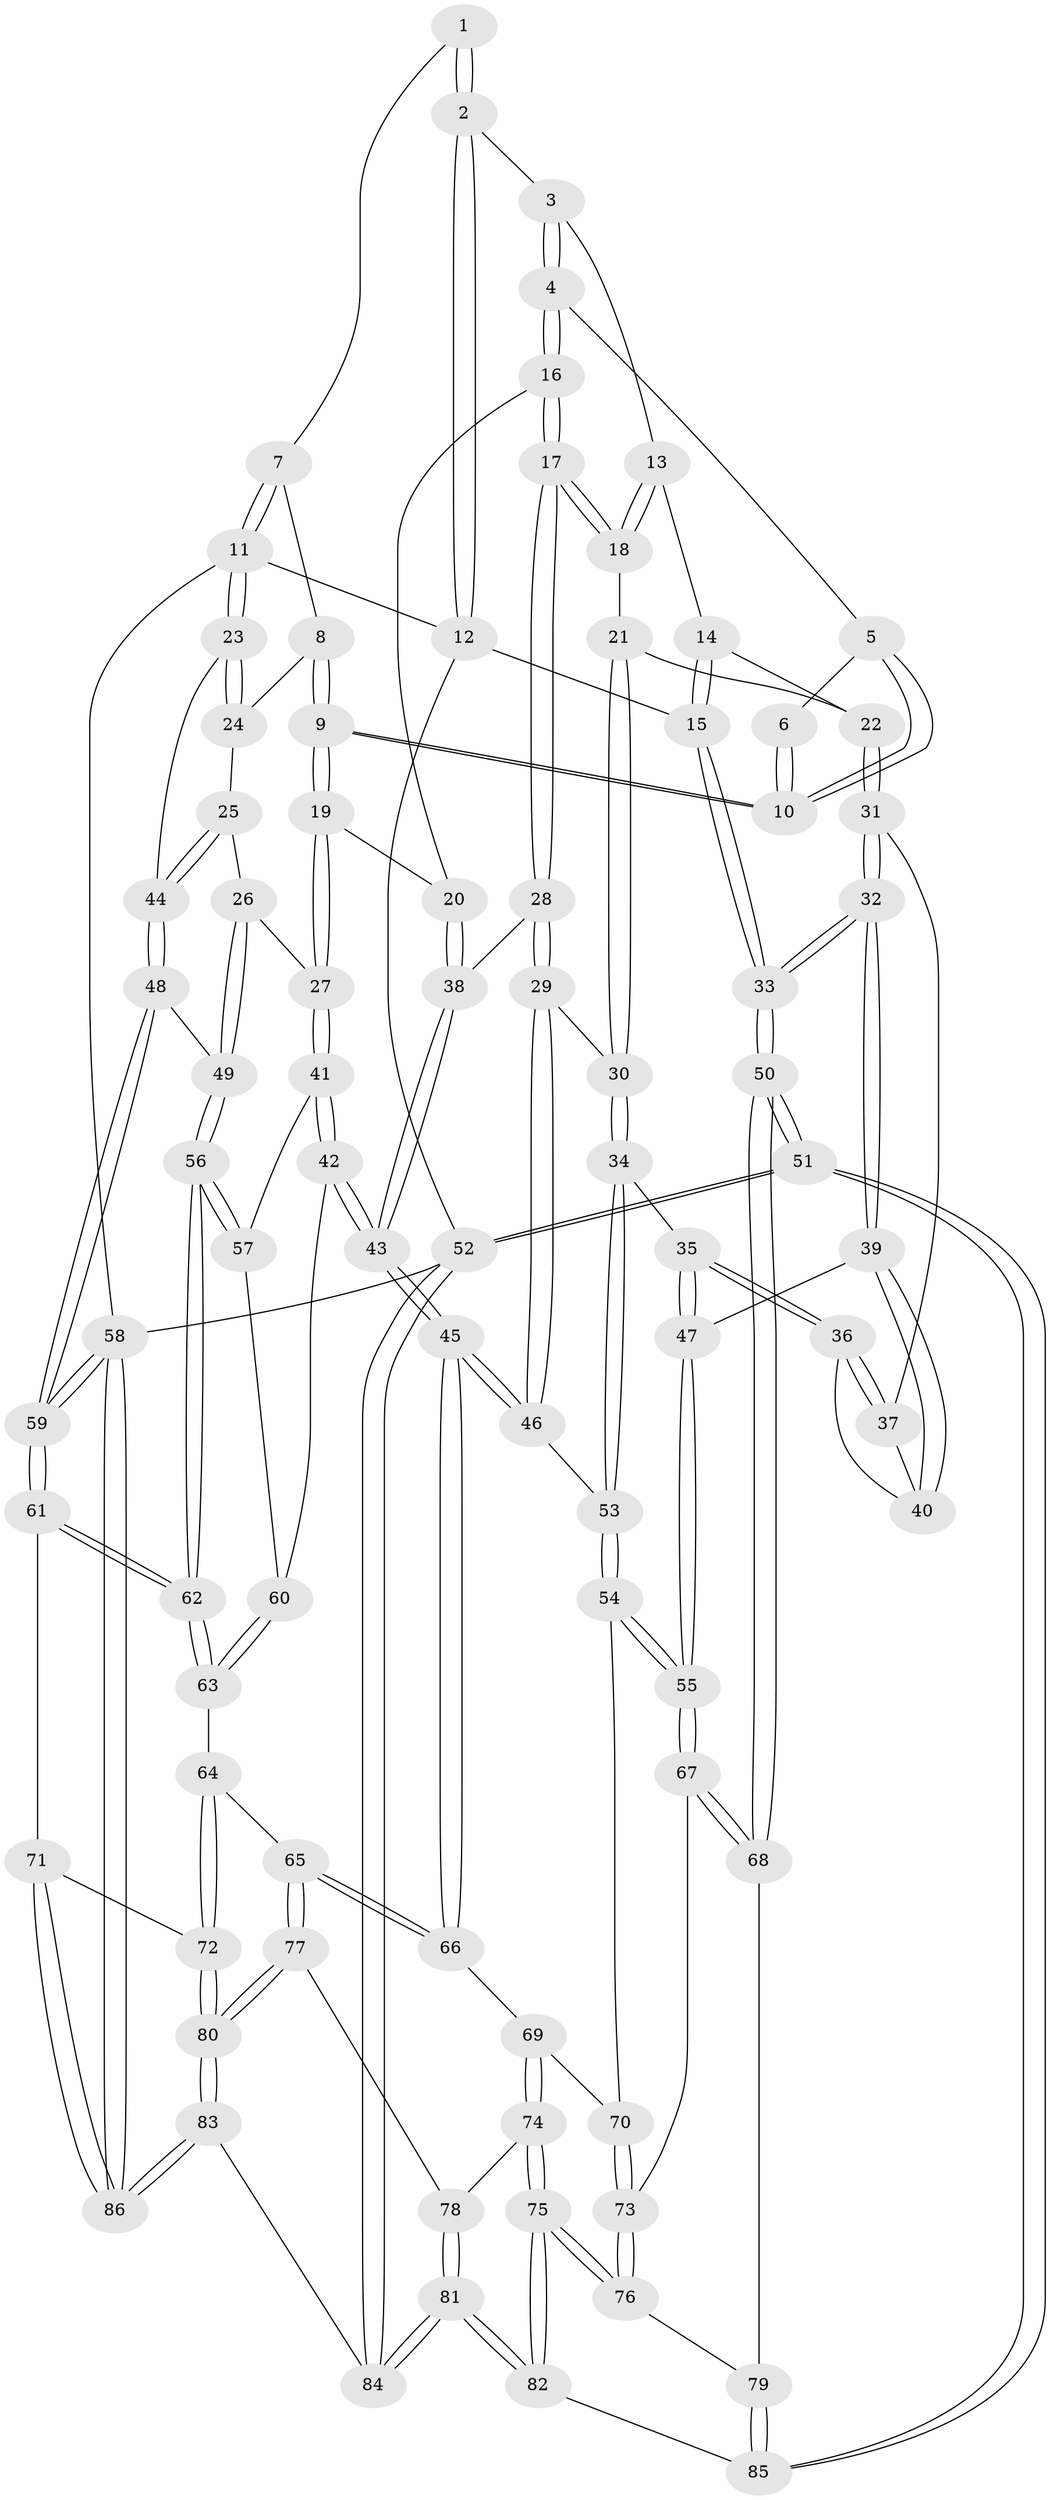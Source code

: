 // coarse degree distribution, {3: 0.11764705882352941, 4: 0.45098039215686275, 5: 0.35294117647058826, 2: 0.0392156862745098, 6: 0.0392156862745098}
// Generated by graph-tools (version 1.1) at 2025/24/03/03/25 07:24:40]
// undirected, 86 vertices, 212 edges
graph export_dot {
graph [start="1"]
  node [color=gray90,style=filled];
  1 [pos="+0.5299264651930198+0"];
  2 [pos="+0.10759688190491051+0"];
  3 [pos="+0.2872209501315284+0.07117052121900673"];
  4 [pos="+0.4076163601154996+0.12422542991004988"];
  5 [pos="+0.45668533860577787+0.06439704308744809"];
  6 [pos="+0.4987539376115795+0"];
  7 [pos="+0.7551174070376121+0"];
  8 [pos="+0.6901991921179056+0.18399496907872326"];
  9 [pos="+0.6568220219097464+0.20498003533663442"];
  10 [pos="+0.6128377335407034+0.16054861830171518"];
  11 [pos="+1+0"];
  12 [pos="+0+0"];
  13 [pos="+0.25088154577110955+0.15223842608326033"];
  14 [pos="+0.01945494103258557+0.10400738101838582"];
  15 [pos="+0+0"];
  16 [pos="+0.42095254490676914+0.1912116779102391"];
  17 [pos="+0.35258322911208617+0.2723392736707773"];
  18 [pos="+0.2449168836780678+0.21333861457025396"];
  19 [pos="+0.6437196971403923+0.22087598642328055"];
  20 [pos="+0.5640703853609607+0.24030094330987112"];
  21 [pos="+0.1566675924848986+0.25350737774640597"];
  22 [pos="+0.13544267855007994+0.24968173339006844"];
  23 [pos="+1+0"];
  24 [pos="+0.8025786536204684+0.21722050954267344"];
  25 [pos="+0.8533708127046529+0.3050803534515913"];
  26 [pos="+0.8355605753736949+0.36687919866062396"];
  27 [pos="+0.6746269063962885+0.42778452197949945"];
  28 [pos="+0.3519243164818011+0.33714587080727726"];
  29 [pos="+0.34607544745215923+0.35894264789818586"];
  30 [pos="+0.24382727311689267+0.39369202849066115"];
  31 [pos="+0.1270001636070829+0.2631325566984061"];
  32 [pos="+0+0.44545324516286783"];
  33 [pos="+0+0.4427188846841669"];
  34 [pos="+0.2341495569513297+0.40621270597511855"];
  35 [pos="+0.13777062837453594+0.4039125442552198"];
  36 [pos="+0.1363488610310005+0.4002834528099587"];
  37 [pos="+0.11655045206843445+0.3145603096847548"];
  38 [pos="+0.5203658286730422+0.3153581938687655"];
  39 [pos="+0+0.4592744697907591"];
  40 [pos="+0.07929762507476619+0.3557703531505594"];
  41 [pos="+0.670328016910818+0.43915665620642164"];
  42 [pos="+0.5596299627017438+0.5123769865228582"];
  43 [pos="+0.5029626751276687+0.5352150798034455"];
  44 [pos="+1+0.31219229688770334"];
  45 [pos="+0.4995025456336092+0.5379229871271464"];
  46 [pos="+0.464725960559971+0.5135356094233215"];
  47 [pos="+0.008683260684227504+0.4945346671143931"];
  48 [pos="+1+0.3688948156634807"];
  49 [pos="+0.8951579916411924+0.4768078684419846"];
  50 [pos="+0+0.961435731372241"];
  51 [pos="+0+1"];
  52 [pos="+0+1"];
  53 [pos="+0.2227463798431928+0.5247975628584353"];
  54 [pos="+0.19166574350152776+0.5698187892795165"];
  55 [pos="+0.14853084585225995+0.5997906898446755"];
  56 [pos="+0.8599920159150203+0.5507773913043285"];
  57 [pos="+0.7865207772070893+0.5332253411269303"];
  58 [pos="+1+1"];
  59 [pos="+1+0.7906320290312259"];
  60 [pos="+0.7154811389311122+0.6060878224370466"];
  61 [pos="+0.9360684595756226+0.7348877423791167"];
  62 [pos="+0.9236866031324902+0.71802544051547"];
  63 [pos="+0.7152559334988333+0.6577074815080333"];
  64 [pos="+0.7035995116099324+0.6643855421240628"];
  65 [pos="+0.5302993121322378+0.6724704667596604"];
  66 [pos="+0.4907636509800002+0.6054221359428246"];
  67 [pos="+0.14813606625743933+0.6119756086609504"];
  68 [pos="+0.07474683197441306+0.7304869676573552"];
  69 [pos="+0.46815154653118674+0.6166876413121176"];
  70 [pos="+0.3700369592995361+0.6360652693399615"];
  71 [pos="+0.8147561592770306+0.8285702044624479"];
  72 [pos="+0.7028375992967159+0.8523443477455793"];
  73 [pos="+0.2617829396424555+0.7266198629729618"];
  74 [pos="+0.3441859114938724+0.790755540995299"];
  75 [pos="+0.321835875889912+0.8078275724943166"];
  76 [pos="+0.2664016963387826+0.7534540969956944"];
  77 [pos="+0.5366370710593683+0.7034956205527316"];
  78 [pos="+0.49120271801325377+0.7903862401972667"];
  79 [pos="+0.17195680351745565+0.8107811317011476"];
  80 [pos="+0.6943999500278063+0.8558990669471087"];
  81 [pos="+0.421732172786704+1"];
  82 [pos="+0.33834713163390745+0.9701651214959056"];
  83 [pos="+0.539248765300957+1"];
  84 [pos="+0.4314814157459467+1"];
  85 [pos="+0.17512919969398444+0.8905227339554983"];
  86 [pos="+0.952336785325133+1"];
  1 -- 2;
  1 -- 2;
  1 -- 7;
  2 -- 3;
  2 -- 12;
  2 -- 12;
  3 -- 4;
  3 -- 4;
  3 -- 13;
  4 -- 5;
  4 -- 16;
  4 -- 16;
  5 -- 6;
  5 -- 10;
  5 -- 10;
  6 -- 10;
  6 -- 10;
  7 -- 8;
  7 -- 11;
  7 -- 11;
  8 -- 9;
  8 -- 9;
  8 -- 24;
  9 -- 10;
  9 -- 10;
  9 -- 19;
  9 -- 19;
  11 -- 12;
  11 -- 23;
  11 -- 23;
  11 -- 58;
  12 -- 15;
  12 -- 52;
  13 -- 14;
  13 -- 18;
  13 -- 18;
  14 -- 15;
  14 -- 15;
  14 -- 22;
  15 -- 33;
  15 -- 33;
  16 -- 17;
  16 -- 17;
  16 -- 20;
  17 -- 18;
  17 -- 18;
  17 -- 28;
  17 -- 28;
  18 -- 21;
  19 -- 20;
  19 -- 27;
  19 -- 27;
  20 -- 38;
  20 -- 38;
  21 -- 22;
  21 -- 30;
  21 -- 30;
  22 -- 31;
  22 -- 31;
  23 -- 24;
  23 -- 24;
  23 -- 44;
  24 -- 25;
  25 -- 26;
  25 -- 44;
  25 -- 44;
  26 -- 27;
  26 -- 49;
  26 -- 49;
  27 -- 41;
  27 -- 41;
  28 -- 29;
  28 -- 29;
  28 -- 38;
  29 -- 30;
  29 -- 46;
  29 -- 46;
  30 -- 34;
  30 -- 34;
  31 -- 32;
  31 -- 32;
  31 -- 37;
  32 -- 33;
  32 -- 33;
  32 -- 39;
  32 -- 39;
  33 -- 50;
  33 -- 50;
  34 -- 35;
  34 -- 53;
  34 -- 53;
  35 -- 36;
  35 -- 36;
  35 -- 47;
  35 -- 47;
  36 -- 37;
  36 -- 37;
  36 -- 40;
  37 -- 40;
  38 -- 43;
  38 -- 43;
  39 -- 40;
  39 -- 40;
  39 -- 47;
  41 -- 42;
  41 -- 42;
  41 -- 57;
  42 -- 43;
  42 -- 43;
  42 -- 60;
  43 -- 45;
  43 -- 45;
  44 -- 48;
  44 -- 48;
  45 -- 46;
  45 -- 46;
  45 -- 66;
  45 -- 66;
  46 -- 53;
  47 -- 55;
  47 -- 55;
  48 -- 49;
  48 -- 59;
  48 -- 59;
  49 -- 56;
  49 -- 56;
  50 -- 51;
  50 -- 51;
  50 -- 68;
  50 -- 68;
  51 -- 52;
  51 -- 52;
  51 -- 85;
  51 -- 85;
  52 -- 84;
  52 -- 84;
  52 -- 58;
  53 -- 54;
  53 -- 54;
  54 -- 55;
  54 -- 55;
  54 -- 70;
  55 -- 67;
  55 -- 67;
  56 -- 57;
  56 -- 57;
  56 -- 62;
  56 -- 62;
  57 -- 60;
  58 -- 59;
  58 -- 59;
  58 -- 86;
  58 -- 86;
  59 -- 61;
  59 -- 61;
  60 -- 63;
  60 -- 63;
  61 -- 62;
  61 -- 62;
  61 -- 71;
  62 -- 63;
  62 -- 63;
  63 -- 64;
  64 -- 65;
  64 -- 72;
  64 -- 72;
  65 -- 66;
  65 -- 66;
  65 -- 77;
  65 -- 77;
  66 -- 69;
  67 -- 68;
  67 -- 68;
  67 -- 73;
  68 -- 79;
  69 -- 70;
  69 -- 74;
  69 -- 74;
  70 -- 73;
  70 -- 73;
  71 -- 72;
  71 -- 86;
  71 -- 86;
  72 -- 80;
  72 -- 80;
  73 -- 76;
  73 -- 76;
  74 -- 75;
  74 -- 75;
  74 -- 78;
  75 -- 76;
  75 -- 76;
  75 -- 82;
  75 -- 82;
  76 -- 79;
  77 -- 78;
  77 -- 80;
  77 -- 80;
  78 -- 81;
  78 -- 81;
  79 -- 85;
  79 -- 85;
  80 -- 83;
  80 -- 83;
  81 -- 82;
  81 -- 82;
  81 -- 84;
  81 -- 84;
  82 -- 85;
  83 -- 84;
  83 -- 86;
  83 -- 86;
}
